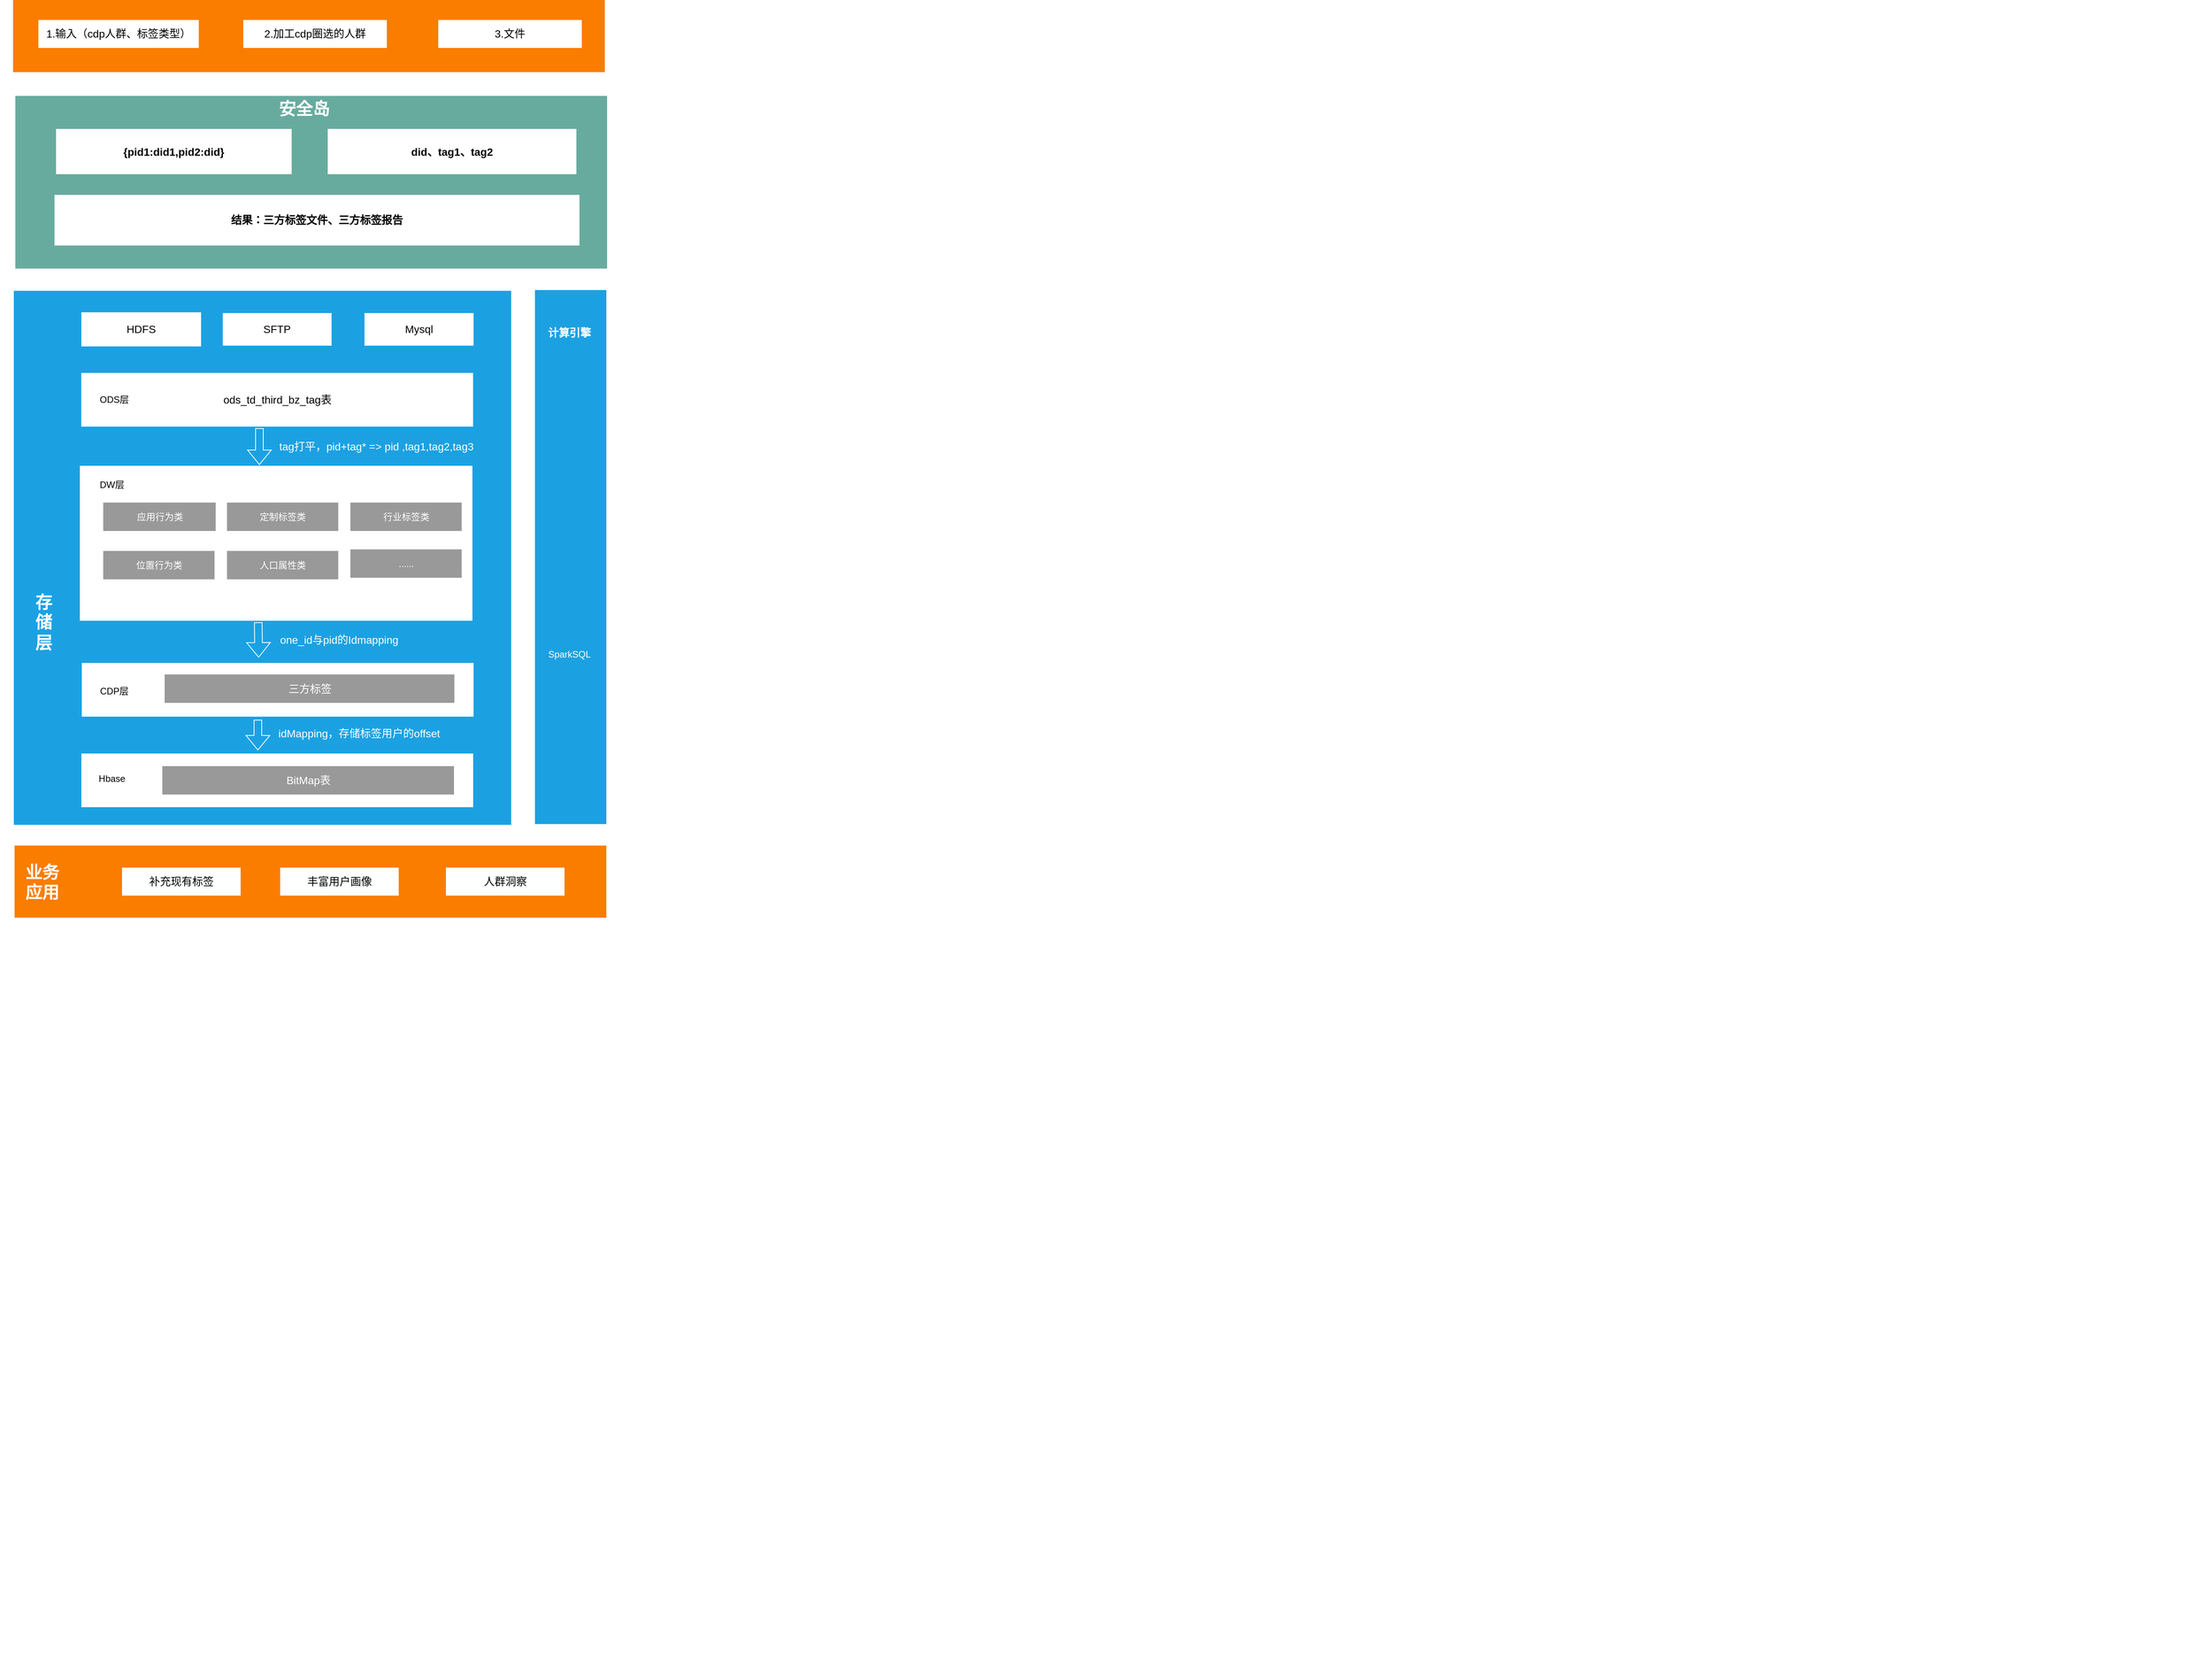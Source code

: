 <mxfile version="21.1.2" type="github">
  <diagram name="第 1 页" id="jkvh4A5DkbGee7e1IqiZ">
    <mxGraphModel dx="6020" dy="5573" grid="0" gridSize="10" guides="1" tooltips="1" connect="1" arrows="1" fold="1" page="1" pageScale="1" pageWidth="1700" pageHeight="1100" math="0" shadow="0">
      <root>
        <mxCell id="0" />
        <mxCell id="1" parent="0" />
        <mxCell id="-sx49MDDap_tLkrFsJoD-58" value="&lt;font color=&quot;#ffffff&quot;&gt;数据&lt;/font&gt;" style="text;html=1;strokeColor=none;fillColor=none;align=center;verticalAlign=middle;whiteSpace=wrap;rounded=0;fontSize=14;fontStyle=1" vertex="1" parent="1">
          <mxGeometry x="-1358" y="-2188" width="98.5" height="30" as="geometry" />
        </mxCell>
        <mxCell id="-sx49MDDap_tLkrFsJoD-59" value="&lt;font color=&quot;#ffffff&quot;&gt;结果&lt;/font&gt;" style="text;html=1;strokeColor=none;fillColor=none;align=center;verticalAlign=middle;whiteSpace=wrap;rounded=0;fontSize=14;fontStyle=1" vertex="1" parent="1">
          <mxGeometry x="-1362" y="-2047" width="98.5" height="35" as="geometry" />
        </mxCell>
        <mxCell id="-sx49MDDap_tLkrFsJoD-60" value="&lt;font color=&quot;#ffffff&quot; style=&quot;font-size: 22px;&quot;&gt;安全岛&lt;/font&gt;" style="text;html=1;strokeColor=none;fillColor=none;align=center;verticalAlign=middle;whiteSpace=wrap;rounded=0;fontSize=14;fontStyle=1;fontColor=#000000;" vertex="1" parent="1">
          <mxGeometry x="-1143.5" y="-2272" width="98.5" height="30" as="geometry" />
        </mxCell>
        <mxCell id="-sx49MDDap_tLkrFsJoD-61" value="" style="shape=flexArrow;endArrow=classic;html=1;rounded=0;strokeColor=#FFFFFF;entryX=0.476;entryY=-0.013;entryDx=0;entryDy=0;entryPerimeter=0;" edge="1" parent="1">
          <mxGeometry width="50" height="50" relative="1" as="geometry">
            <mxPoint x="-1091" y="-2158" as="sourcePoint" />
            <mxPoint x="-1093.196" y="-2051.975" as="targetPoint" />
          </mxGeometry>
        </mxCell>
        <mxCell id="-sx49MDDap_tLkrFsJoD-66" value="&lt;font style=&quot;font-size: 22px;&quot;&gt;存储层&lt;/font&gt;" style="text;html=1;align=center;verticalAlign=middle;whiteSpace=wrap;rounded=0;fontSize=22;fontStyle=1;fontColor=#FFFFFF;" vertex="1" parent="1">
          <mxGeometry x="-374.25" y="-1462" width="98" height="30" as="geometry" />
        </mxCell>
        <mxCell id="-sx49MDDap_tLkrFsJoD-71" value="" style="rounded=0;whiteSpace=wrap;html=1;fontSize=15;fontColor=#ffffff;fillColor=#1ba1e2;labelBackgroundColor=#33FFFF;strokeColor=none;" vertex="1" parent="1">
          <mxGeometry x="-1344" y="-2031" width="648" height="696" as="geometry" />
        </mxCell>
        <mxCell id="-sx49MDDap_tLkrFsJoD-72" value="&lt;span style=&quot;font-family: Helvetica; font-size: 14px; font-style: normal; font-variant-ligatures: normal; font-variant-caps: normal; font-weight: 400; letter-spacing: normal; orphans: 2; text-align: center; text-indent: 0px; text-transform: none; widows: 2; word-spacing: 0px; -webkit-text-stroke-width: 0px; background-color: rgb(255, 255, 255); text-decoration-thickness: initial; text-decoration-style: initial; text-decoration-color: initial; float: none; display: inline !important;&quot;&gt;ods_td_third_bz_tag表&lt;/span&gt;" style="rounded=0;whiteSpace=wrap;html=1;fontSize=14;strokeColor=none;" vertex="1" parent="1">
          <mxGeometry x="-1256.12" y="-1924" width="510.5" height="70" as="geometry" />
        </mxCell>
        <mxCell id="-sx49MDDap_tLkrFsJoD-73" value="" style="rounded=0;whiteSpace=wrap;html=1;fillColor=#FFFFFF;strokeColor=none;fontColor=#ffffff;fontSize=14;" vertex="1" parent="1">
          <mxGeometry x="-1258" y="-1803" width="511.5" height="202" as="geometry" />
        </mxCell>
        <mxCell id="-sx49MDDap_tLkrFsJoD-74" value="DW层" style="text;html=1;strokeColor=none;fillColor=none;align=center;verticalAlign=middle;whiteSpace=wrap;rounded=0;" vertex="1" parent="1">
          <mxGeometry x="-1246.5" y="-1793" width="60" height="30" as="geometry" />
        </mxCell>
        <mxCell id="-sx49MDDap_tLkrFsJoD-75" value="应用行为类" style="rounded=0;whiteSpace=wrap;html=1;fillColor=#999999;strokeColor=none;fontColor=#FFFFFF;" vertex="1" parent="1">
          <mxGeometry x="-1227.5" y="-1755" width="146.5" height="37" as="geometry" />
        </mxCell>
        <mxCell id="-sx49MDDap_tLkrFsJoD-76" value="定制标签类" style="rounded=0;whiteSpace=wrap;html=1;fillColor=#999999;strokeColor=none;fontColor=#FFFFFF;" vertex="1" parent="1">
          <mxGeometry x="-1066.25" y="-1755" width="145" height="37" as="geometry" />
        </mxCell>
        <mxCell id="-sx49MDDap_tLkrFsJoD-77" value="行业标签类" style="rounded=0;whiteSpace=wrap;html=1;fillColor=#999999;strokeColor=none;fontColor=#FFFFFF;" vertex="1" parent="1">
          <mxGeometry x="-905.5" y="-1755" width="145" height="37" as="geometry" />
        </mxCell>
        <mxCell id="-sx49MDDap_tLkrFsJoD-78" value="位置行为类" style="rounded=0;whiteSpace=wrap;html=1;fillColor=#999999;strokeColor=none;fontColor=#FFFFFF;" vertex="1" parent="1">
          <mxGeometry x="-1227.5" y="-1692" width="145" height="37" as="geometry" />
        </mxCell>
        <mxCell id="-sx49MDDap_tLkrFsJoD-79" value="人口属性类" style="rounded=0;whiteSpace=wrap;html=1;fillColor=#999999;strokeColor=none;fontColor=#FFFFFF;" vertex="1" parent="1">
          <mxGeometry x="-1066.25" y="-1692" width="145" height="37" as="geometry" />
        </mxCell>
        <mxCell id="-sx49MDDap_tLkrFsJoD-80" value="......" style="rounded=0;whiteSpace=wrap;html=1;fillColor=#999999;strokeColor=none;fontColor=#FFFFFF;" vertex="1" parent="1">
          <mxGeometry x="-905.5" y="-1694" width="145" height="37" as="geometry" />
        </mxCell>
        <mxCell id="-sx49MDDap_tLkrFsJoD-81" value="ODS层" style="text;html=1;strokeColor=none;fillColor=none;align=center;verticalAlign=middle;whiteSpace=wrap;rounded=0;" vertex="1" parent="1">
          <mxGeometry x="-1243" y="-1904" width="60" height="30" as="geometry" />
        </mxCell>
        <mxCell id="-sx49MDDap_tLkrFsJoD-83" value="" style="shape=flexArrow;endArrow=classic;html=1;rounded=0;strokeColor=#FFFFFF;" edge="1" parent="1">
          <mxGeometry width="50" height="50" relative="1" as="geometry">
            <mxPoint x="-1024" y="-1852" as="sourcePoint" />
            <mxPoint x="-1024" y="-1804" as="targetPoint" />
          </mxGeometry>
        </mxCell>
        <mxCell id="-sx49MDDap_tLkrFsJoD-84" value="tag打平，pid+tag* =&amp;gt; pid ,tag1,tag2,tag3" style="text;html=1;strokeColor=none;fillColor=none;align=center;verticalAlign=middle;whiteSpace=wrap;rounded=0;fontSize=14;fontColor=#FFFFFF;" vertex="1" parent="1">
          <mxGeometry x="-1013" y="-1841" width="283" height="26" as="geometry" />
        </mxCell>
        <mxCell id="-sx49MDDap_tLkrFsJoD-85" value="" style="rounded=0;whiteSpace=wrap;html=1;fillColor=#FFFFFF;strokeColor=none;fontColor=#ffffff;fontSize=14;" vertex="1" parent="1">
          <mxGeometry x="-1255.5" y="-1546" width="510.5" height="70" as="geometry" />
        </mxCell>
        <mxCell id="-sx49MDDap_tLkrFsJoD-86" value="CDP层" style="text;html=1;strokeColor=none;fillColor=none;align=center;verticalAlign=middle;whiteSpace=wrap;rounded=0;" vertex="1" parent="1">
          <mxGeometry x="-1243" y="-1524" width="60" height="30" as="geometry" />
        </mxCell>
        <mxCell id="-sx49MDDap_tLkrFsJoD-87" value="" style="shape=flexArrow;endArrow=classic;html=1;rounded=0;strokeColor=#FFFFFF;" edge="1" parent="1">
          <mxGeometry width="50" height="50" relative="1" as="geometry">
            <mxPoint x="-1025.5" y="-1599" as="sourcePoint" />
            <mxPoint x="-1025" y="-1553" as="targetPoint" />
          </mxGeometry>
        </mxCell>
        <mxCell id="-sx49MDDap_tLkrFsJoD-88" value="三方标签" style="rounded=0;whiteSpace=wrap;html=1;fillColor=#999999;strokeColor=none;fontSize=14;fontColor=#FFFFFF;" vertex="1" parent="1">
          <mxGeometry x="-1147.5" y="-1531" width="377.5" height="37" as="geometry" />
        </mxCell>
        <mxCell id="-sx49MDDap_tLkrFsJoD-89" value="one_id与pid的Idmapping" style="text;html=1;strokeColor=none;fillColor=none;align=center;verticalAlign=middle;whiteSpace=wrap;rounded=0;fontSize=14;fontColor=#FFFFFF;" vertex="1" parent="1">
          <mxGeometry x="-1073.75" y="-1587" width="308" height="22" as="geometry" />
        </mxCell>
        <mxCell id="-sx49MDDap_tLkrFsJoD-90" value="&lt;font style=&quot;font-size: 22px;&quot;&gt;存&lt;br&gt;储&lt;br&gt;层&lt;/font&gt;" style="text;html=1;align=center;verticalAlign=middle;whiteSpace=wrap;rounded=0;fontSize=22;fontStyle=1;fontColor=#FFFFFF;" vertex="1" parent="1">
          <mxGeometry x="-1354" y="-1613" width="98" height="30" as="geometry" />
        </mxCell>
        <mxCell id="-sx49MDDap_tLkrFsJoD-92" value="" style="rounded=0;whiteSpace=wrap;html=1;fillColor=#FFFFFF;strokeColor=none;fontColor=#ffffff;fontSize=14;" vertex="1" parent="1">
          <mxGeometry x="-1256" y="-1428" width="510.5" height="70" as="geometry" />
        </mxCell>
        <mxCell id="-sx49MDDap_tLkrFsJoD-93" value="Hbase" style="text;html=1;strokeColor=none;fillColor=none;align=center;verticalAlign=middle;whiteSpace=wrap;rounded=0;" vertex="1" parent="1">
          <mxGeometry x="-1246.5" y="-1410" width="60" height="30" as="geometry" />
        </mxCell>
        <mxCell id="-sx49MDDap_tLkrFsJoD-95" value="idMapping，存储标签用户的offset" style="text;html=1;strokeColor=none;fillColor=none;align=center;verticalAlign=middle;whiteSpace=wrap;rounded=0;fontSize=14;fontColor=#FFFFFF;" vertex="1" parent="1">
          <mxGeometry x="-1048.5" y="-1465" width="308" height="22" as="geometry" />
        </mxCell>
        <mxCell id="-sx49MDDap_tLkrFsJoD-96" value="" style="shape=flexArrow;endArrow=classic;html=1;rounded=0;strokeColor=#FFFFFF;" edge="1" parent="1">
          <mxGeometry width="50" height="50" relative="1" as="geometry">
            <mxPoint x="-1026" y="-1472" as="sourcePoint" />
            <mxPoint x="-1026" y="-1432" as="targetPoint" />
          </mxGeometry>
        </mxCell>
        <mxCell id="-sx49MDDap_tLkrFsJoD-100" value="" style="rounded=0;whiteSpace=wrap;html=1;fillColor=#FA7D00;fontSize=14;fontStyle=1;strokeColor=none;" vertex="1" parent="1">
          <mxGeometry x="-1343" y="-1308" width="771" height="94" as="geometry" />
        </mxCell>
        <mxCell id="-sx49MDDap_tLkrFsJoD-101" value="&lt;font color=&quot;#ffffff&quot;&gt;&lt;span style=&quot;font-size: 22px;&quot;&gt;业务应用&lt;/span&gt;&lt;/font&gt;" style="text;html=1;strokeColor=none;fillColor=none;align=center;verticalAlign=middle;whiteSpace=wrap;rounded=0;fontSize=14;fontStyle=1;fontColor=#000000;" vertex="1" parent="1">
          <mxGeometry x="1420.25" y="-258" width="98.5" height="30" as="geometry" />
        </mxCell>
        <mxCell id="-sx49MDDap_tLkrFsJoD-102" value="补充现有标签" style="rounded=0;whiteSpace=wrap;html=1;fillColor=#FFFFFF;strokeColor=none;fontSize=14;" vertex="1" parent="1">
          <mxGeometry x="-1203" y="-1279.25" width="154.5" height="36.5" as="geometry" />
        </mxCell>
        <mxCell id="-sx49MDDap_tLkrFsJoD-113" value="" style="rounded=0;whiteSpace=wrap;html=1;fillColor=#67AB9F;strokeColor=none;strokeWidth=3;" vertex="1" parent="1">
          <mxGeometry x="-1342" y="-2285" width="771" height="225" as="geometry" />
        </mxCell>
        <mxCell id="-sx49MDDap_tLkrFsJoD-114" value="&lt;font color=&quot;#000000&quot;&gt;&lt;b&gt;did、tag1、tag2&lt;/b&gt;&lt;/font&gt;" style="rounded=0;whiteSpace=wrap;html=1;fillColor=#FFFFFF;strokeColor=none;fontColor=#ffffff;fontSize=14;" vertex="1" parent="1">
          <mxGeometry x="-935" y="-2242" width="324" height="59" as="geometry" />
        </mxCell>
        <mxCell id="-sx49MDDap_tLkrFsJoD-115" value="&lt;b style=&quot;border-color: var(--border-color); color: rgb(0, 0, 0);&quot;&gt;结果：三方标签文件、三方标签报告&lt;/b&gt;" style="rounded=0;whiteSpace=wrap;html=1;fillColor=#FFFFFF;strokeColor=none;fontColor=#ffffff;fontSize=14;" vertex="1" parent="1">
          <mxGeometry x="-1291" y="-2156" width="684" height="66" as="geometry" />
        </mxCell>
        <mxCell id="-sx49MDDap_tLkrFsJoD-118" value="&lt;font color=&quot;#ffffff&quot; style=&quot;font-size: 22px;&quot;&gt;安全岛&lt;/font&gt;" style="text;html=1;strokeColor=none;fillColor=none;align=center;verticalAlign=middle;whiteSpace=wrap;rounded=0;fontSize=14;fontStyle=1;fontColor=#000000;" vertex="1" parent="1">
          <mxGeometry x="-1014.75" y="-2282" width="98.5" height="30" as="geometry" />
        </mxCell>
        <mxCell id="-sx49MDDap_tLkrFsJoD-121" value="&lt;font color=&quot;#000000&quot;&gt;&lt;b&gt;{pid1:did1,pid2:did}&lt;/b&gt;&lt;/font&gt;" style="rounded=0;whiteSpace=wrap;html=1;fillColor=#FFFFFF;strokeColor=none;fontColor=#ffffff;fontSize=14;" vertex="1" parent="1">
          <mxGeometry x="-1289" y="-2242" width="307" height="59" as="geometry" />
        </mxCell>
        <mxCell id="-sx49MDDap_tLkrFsJoD-122" value="&lt;span style=&quot;color: rgba(0, 0, 0, 0); font-family: monospace; font-size: 0px; text-align: start; background-color: rgb(251, 251, 251);&quot;&gt;%3CmxGraphModel%3E%3Croot%3E%3CmxCell%20id%3D%220%22%2F%3E%3CmxCell%20id%3D%221%22%20parent%3D%220%22%2F%3E%3CmxCell%20id%3D%222%22%20value%3D%22%26lt%3Bfont%20color%3D%26quot%3B%23000000%26quot%3B%20style%3D%26quot%3Bfont-size%3A%2013px%3B%26quot%3B%26gt%3B%E6%95%B0%E6%8D%AE%E5%AD%98%E5%82%A8%26lt%3B%2Ffont%26gt%3B%22%20style%3D%22text%3Bhtml%3D1%3BstrokeColor%3Dnone%3BfillColor%3Dnone%3Balign%3Dcenter%3BverticalAlign%3Dmiddle%3BwhiteSpace%3Dwrap%3Brounded%3D0%3BfontSize%3D13%3BfontColor%3D%23FFFFFF%3B%22%20vertex%3D%221%22%20parent%3D%221%22%3E%3CmxGeometry%20x%3D%22235%22%20y%3D%22165%22%20width%3D%2260%22%20height%3D%2230%22%20as%3D%22geometry%22%2F%3E%3C%2FmxCell%3E%3C%2Froot%3E%3C%2FmxGraphModel%3E&lt;/span&gt;" style="rounded=0;whiteSpace=wrap;html=1;fontSize=15;fontColor=#FFFFFF;fillColor=#1BA1E2;labelBackgroundColor=#33FFFF;strokeColor=none;" vertex="1" parent="1">
          <mxGeometry x="-665" y="-2032" width="93" height="696" as="geometry" />
        </mxCell>
        <mxCell id="-sx49MDDap_tLkrFsJoD-123" value="&lt;font style=&quot;font-size: 14px;&quot;&gt;计算引擎&lt;/font&gt;" style="text;html=1;strokeColor=none;fillColor=none;align=center;verticalAlign=middle;whiteSpace=wrap;rounded=0;fontSize=14;fontColor=#FFFFFF;fontStyle=1" vertex="1" parent="1">
          <mxGeometry x="-650.5" y="-1991" width="60" height="30" as="geometry" />
        </mxCell>
        <mxCell id="-sx49MDDap_tLkrFsJoD-124" value="SparkSQL" style="text;html=1;strokeColor=none;fillColor=none;align=center;verticalAlign=middle;whiteSpace=wrap;rounded=0;labelBackgroundColor=none;fontSize=12;fontColor=#FFFFFF;" vertex="1" parent="1">
          <mxGeometry x="-650.5" y="-1572.5" width="60" height="30" as="geometry" />
        </mxCell>
        <mxCell id="-sx49MDDap_tLkrFsJoD-125" value="HDFS" style="rounded=0;whiteSpace=wrap;html=1;fillColor=#FFFFFF;strokeColor=none;fontSize=14;" vertex="1" parent="1">
          <mxGeometry x="-1256" y="-2003" width="156" height="44.5" as="geometry" />
        </mxCell>
        <mxCell id="-sx49MDDap_tLkrFsJoD-126" value="SFTP" style="rounded=0;whiteSpace=wrap;html=1;fillColor=#FFFFFF;strokeColor=none;fontSize=14;" vertex="1" parent="1">
          <mxGeometry x="-1071.75" y="-2002" width="141.75" height="42.5" as="geometry" />
        </mxCell>
        <mxCell id="-sx49MDDap_tLkrFsJoD-127" value="Mysql" style="rounded=0;whiteSpace=wrap;html=1;fillColor=#FFFFFF;strokeColor=none;fontSize=14;" vertex="1" parent="1">
          <mxGeometry x="-887.12" y="-2002" width="142.12" height="42.5" as="geometry" />
        </mxCell>
        <mxCell id="-sx49MDDap_tLkrFsJoD-129" value="丰富用户画像" style="rounded=0;whiteSpace=wrap;html=1;fillColor=#FFFFFF;strokeColor=none;fontSize=14;" vertex="1" parent="1">
          <mxGeometry x="-997" y="-1279.25" width="154.5" height="36.5" as="geometry" />
        </mxCell>
        <mxCell id="-sx49MDDap_tLkrFsJoD-130" value="人群洞察" style="rounded=0;whiteSpace=wrap;html=1;fillColor=#FFFFFF;strokeColor=none;fontSize=14;" vertex="1" parent="1">
          <mxGeometry x="-781" y="-1279.25" width="154.5" height="36.5" as="geometry" />
        </mxCell>
        <mxCell id="-sx49MDDap_tLkrFsJoD-131" value="&lt;font style=&quot;font-size: 22px;&quot;&gt;业务&lt;br&gt;应用&lt;br&gt;&lt;br&gt;&lt;/font&gt;" style="text;html=1;align=center;verticalAlign=middle;whiteSpace=wrap;rounded=0;fontSize=22;fontStyle=1;fontColor=#FFFFFF;" vertex="1" parent="1">
          <mxGeometry x="-1356" y="-1261" width="98" height="30" as="geometry" />
        </mxCell>
        <mxCell id="-sx49MDDap_tLkrFsJoD-134" value="" style="rounded=0;whiteSpace=wrap;html=1;fillColor=#FA7D00;fontSize=14;fontStyle=1;strokeColor=none;" vertex="1" parent="1">
          <mxGeometry x="-1345" y="-2410" width="771" height="94" as="geometry" />
        </mxCell>
        <mxCell id="-sx49MDDap_tLkrFsJoD-135" value="1.输入（cdp人群、标签类型）" style="rounded=0;whiteSpace=wrap;html=1;fillColor=#FFFFFF;strokeColor=none;fontSize=14;" vertex="1" parent="1">
          <mxGeometry x="-1312" y="-2384" width="209" height="36.5" as="geometry" />
        </mxCell>
        <mxCell id="-sx49MDDap_tLkrFsJoD-136" value="2.加工cdp圈选的人群" style="rounded=0;whiteSpace=wrap;html=1;fillColor=#FFFFFF;strokeColor=none;fontSize=14;" vertex="1" parent="1">
          <mxGeometry x="-1045" y="-2384" width="187" height="36.5" as="geometry" />
        </mxCell>
        <mxCell id="-sx49MDDap_tLkrFsJoD-137" value="3.文件" style="rounded=0;whiteSpace=wrap;html=1;fillColor=#FFFFFF;strokeColor=none;fontSize=14;" vertex="1" parent="1">
          <mxGeometry x="-791" y="-2384" width="187" height="36.5" as="geometry" />
        </mxCell>
        <mxCell id="-sx49MDDap_tLkrFsJoD-140" value="BitMap表" style="rounded=0;whiteSpace=wrap;html=1;fillColor=#999999;strokeColor=none;fontSize=14;fontColor=#FFFFFF;" vertex="1" parent="1">
          <mxGeometry x="-1150.5" y="-1411.5" width="380" height="37" as="geometry" />
        </mxCell>
      </root>
    </mxGraphModel>
  </diagram>
</mxfile>
